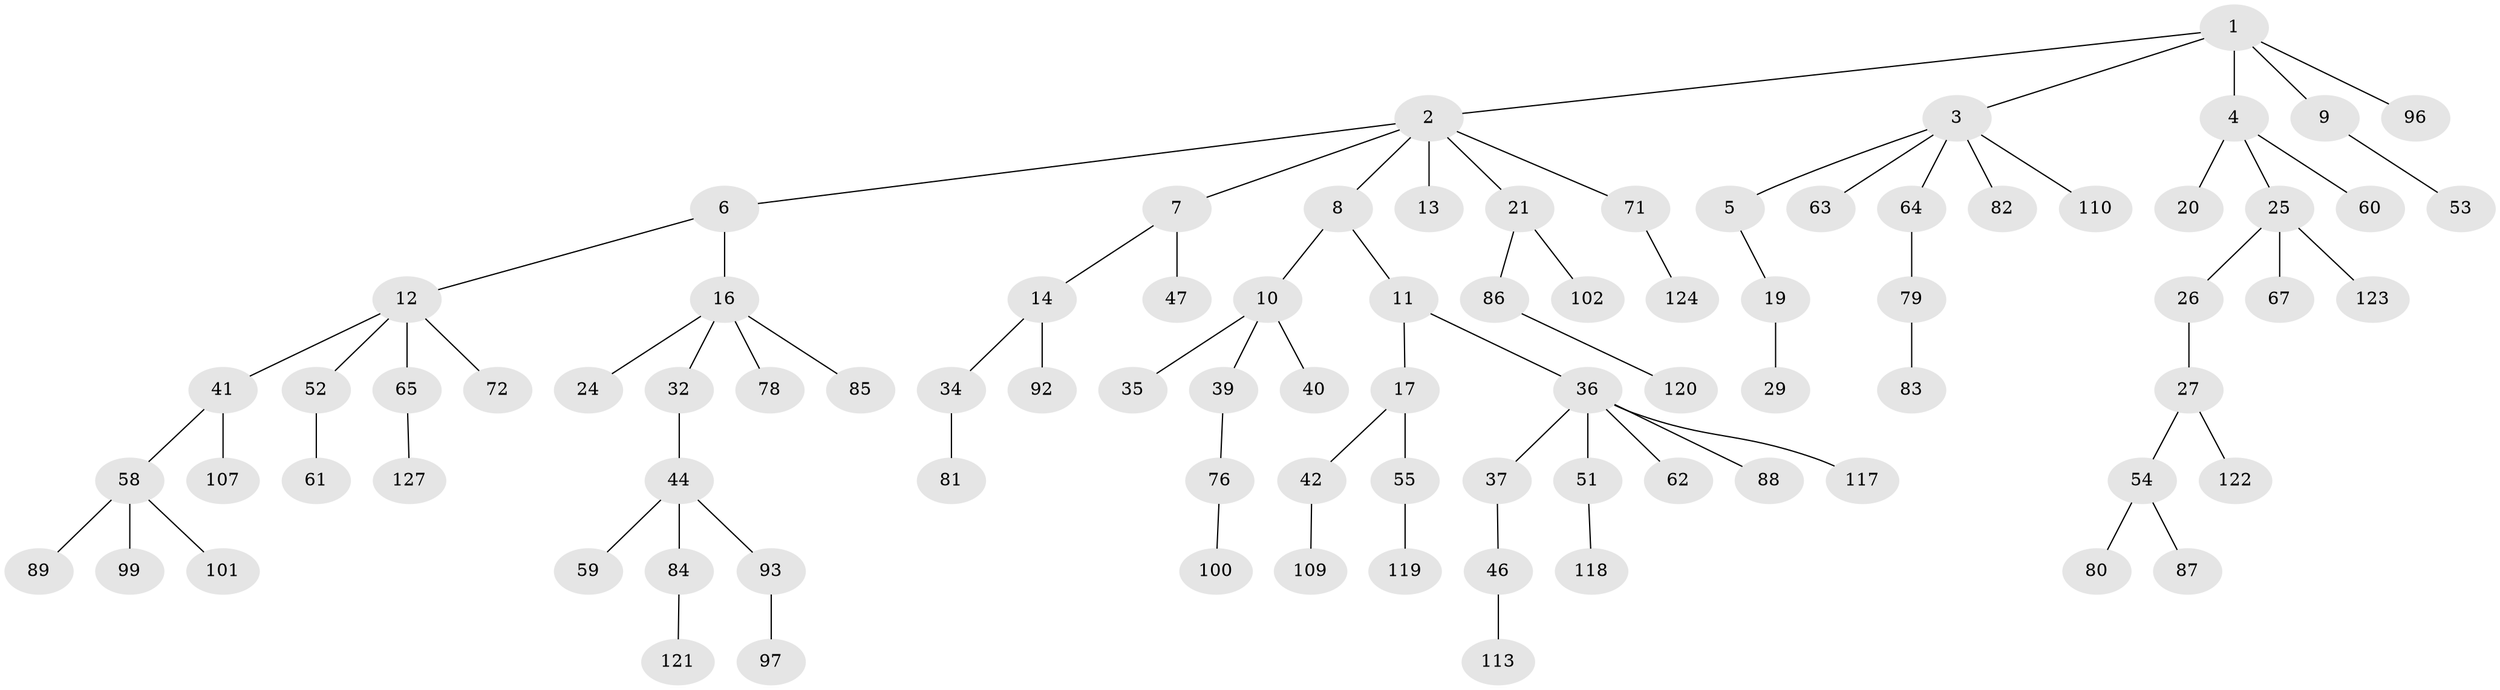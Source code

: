 // original degree distribution, {6: 0.015625, 7: 0.015625, 4: 0.0625, 5: 0.0234375, 2: 0.296875, 3: 0.1171875, 1: 0.46875}
// Generated by graph-tools (version 1.1) at 2025/42/03/06/25 10:42:02]
// undirected, 86 vertices, 85 edges
graph export_dot {
graph [start="1"]
  node [color=gray90,style=filled];
  1 [super="+38"];
  2 [super="+33"];
  3 [super="+43"];
  4 [super="+66"];
  5;
  6;
  7 [super="+28"];
  8 [super="+30"];
  9 [super="+45"];
  10 [super="+77"];
  11;
  12 [super="+23"];
  13 [super="+15"];
  14 [super="+18"];
  16 [super="+98"];
  17 [super="+31"];
  19 [super="+22"];
  20;
  21 [super="+49"];
  24;
  25 [super="+90"];
  26 [super="+128"];
  27 [super="+50"];
  29 [super="+68"];
  32 [super="+48"];
  34;
  35 [super="+57"];
  36 [super="+73"];
  37 [super="+103"];
  39;
  40;
  41 [super="+106"];
  42 [super="+69"];
  44 [super="+56"];
  46 [super="+104"];
  47;
  51 [super="+75"];
  52;
  53;
  54 [super="+70"];
  55 [super="+125"];
  58 [super="+112"];
  59 [super="+108"];
  60;
  61;
  62;
  63;
  64;
  65 [super="+74"];
  67 [super="+94"];
  71;
  72;
  76 [super="+105"];
  78;
  79;
  80;
  81 [super="+95"];
  82;
  83 [super="+115"];
  84;
  85;
  86;
  87 [super="+111"];
  88 [super="+91"];
  89;
  92;
  93;
  96;
  97 [super="+114"];
  99;
  100;
  101;
  102;
  107;
  109;
  110;
  113 [super="+116"];
  117;
  118 [super="+126"];
  119;
  120;
  121;
  122;
  123;
  124;
  127;
  1 -- 2;
  1 -- 3;
  1 -- 4;
  1 -- 9;
  1 -- 96;
  2 -- 6;
  2 -- 7;
  2 -- 8;
  2 -- 13;
  2 -- 21;
  2 -- 71;
  3 -- 5;
  3 -- 63;
  3 -- 64;
  3 -- 82;
  3 -- 110;
  4 -- 20;
  4 -- 25;
  4 -- 60;
  5 -- 19;
  6 -- 12;
  6 -- 16;
  7 -- 14;
  7 -- 47;
  8 -- 10;
  8 -- 11;
  9 -- 53;
  10 -- 35;
  10 -- 39;
  10 -- 40;
  11 -- 17;
  11 -- 36;
  12 -- 41;
  12 -- 72;
  12 -- 65;
  12 -- 52;
  14 -- 92;
  14 -- 34;
  16 -- 24;
  16 -- 32;
  16 -- 78;
  16 -- 85;
  17 -- 42;
  17 -- 55;
  19 -- 29;
  21 -- 86;
  21 -- 102;
  25 -- 26;
  25 -- 67;
  25 -- 123;
  26 -- 27;
  27 -- 54;
  27 -- 122;
  32 -- 44;
  34 -- 81;
  36 -- 37;
  36 -- 51;
  36 -- 62;
  36 -- 88;
  36 -- 117;
  37 -- 46;
  39 -- 76;
  41 -- 58;
  41 -- 107;
  42 -- 109;
  44 -- 59;
  44 -- 93;
  44 -- 84;
  46 -- 113;
  51 -- 118;
  52 -- 61;
  54 -- 80;
  54 -- 87;
  55 -- 119;
  58 -- 89;
  58 -- 99;
  58 -- 101;
  64 -- 79;
  65 -- 127;
  71 -- 124;
  76 -- 100;
  79 -- 83;
  84 -- 121;
  86 -- 120;
  93 -- 97;
}
